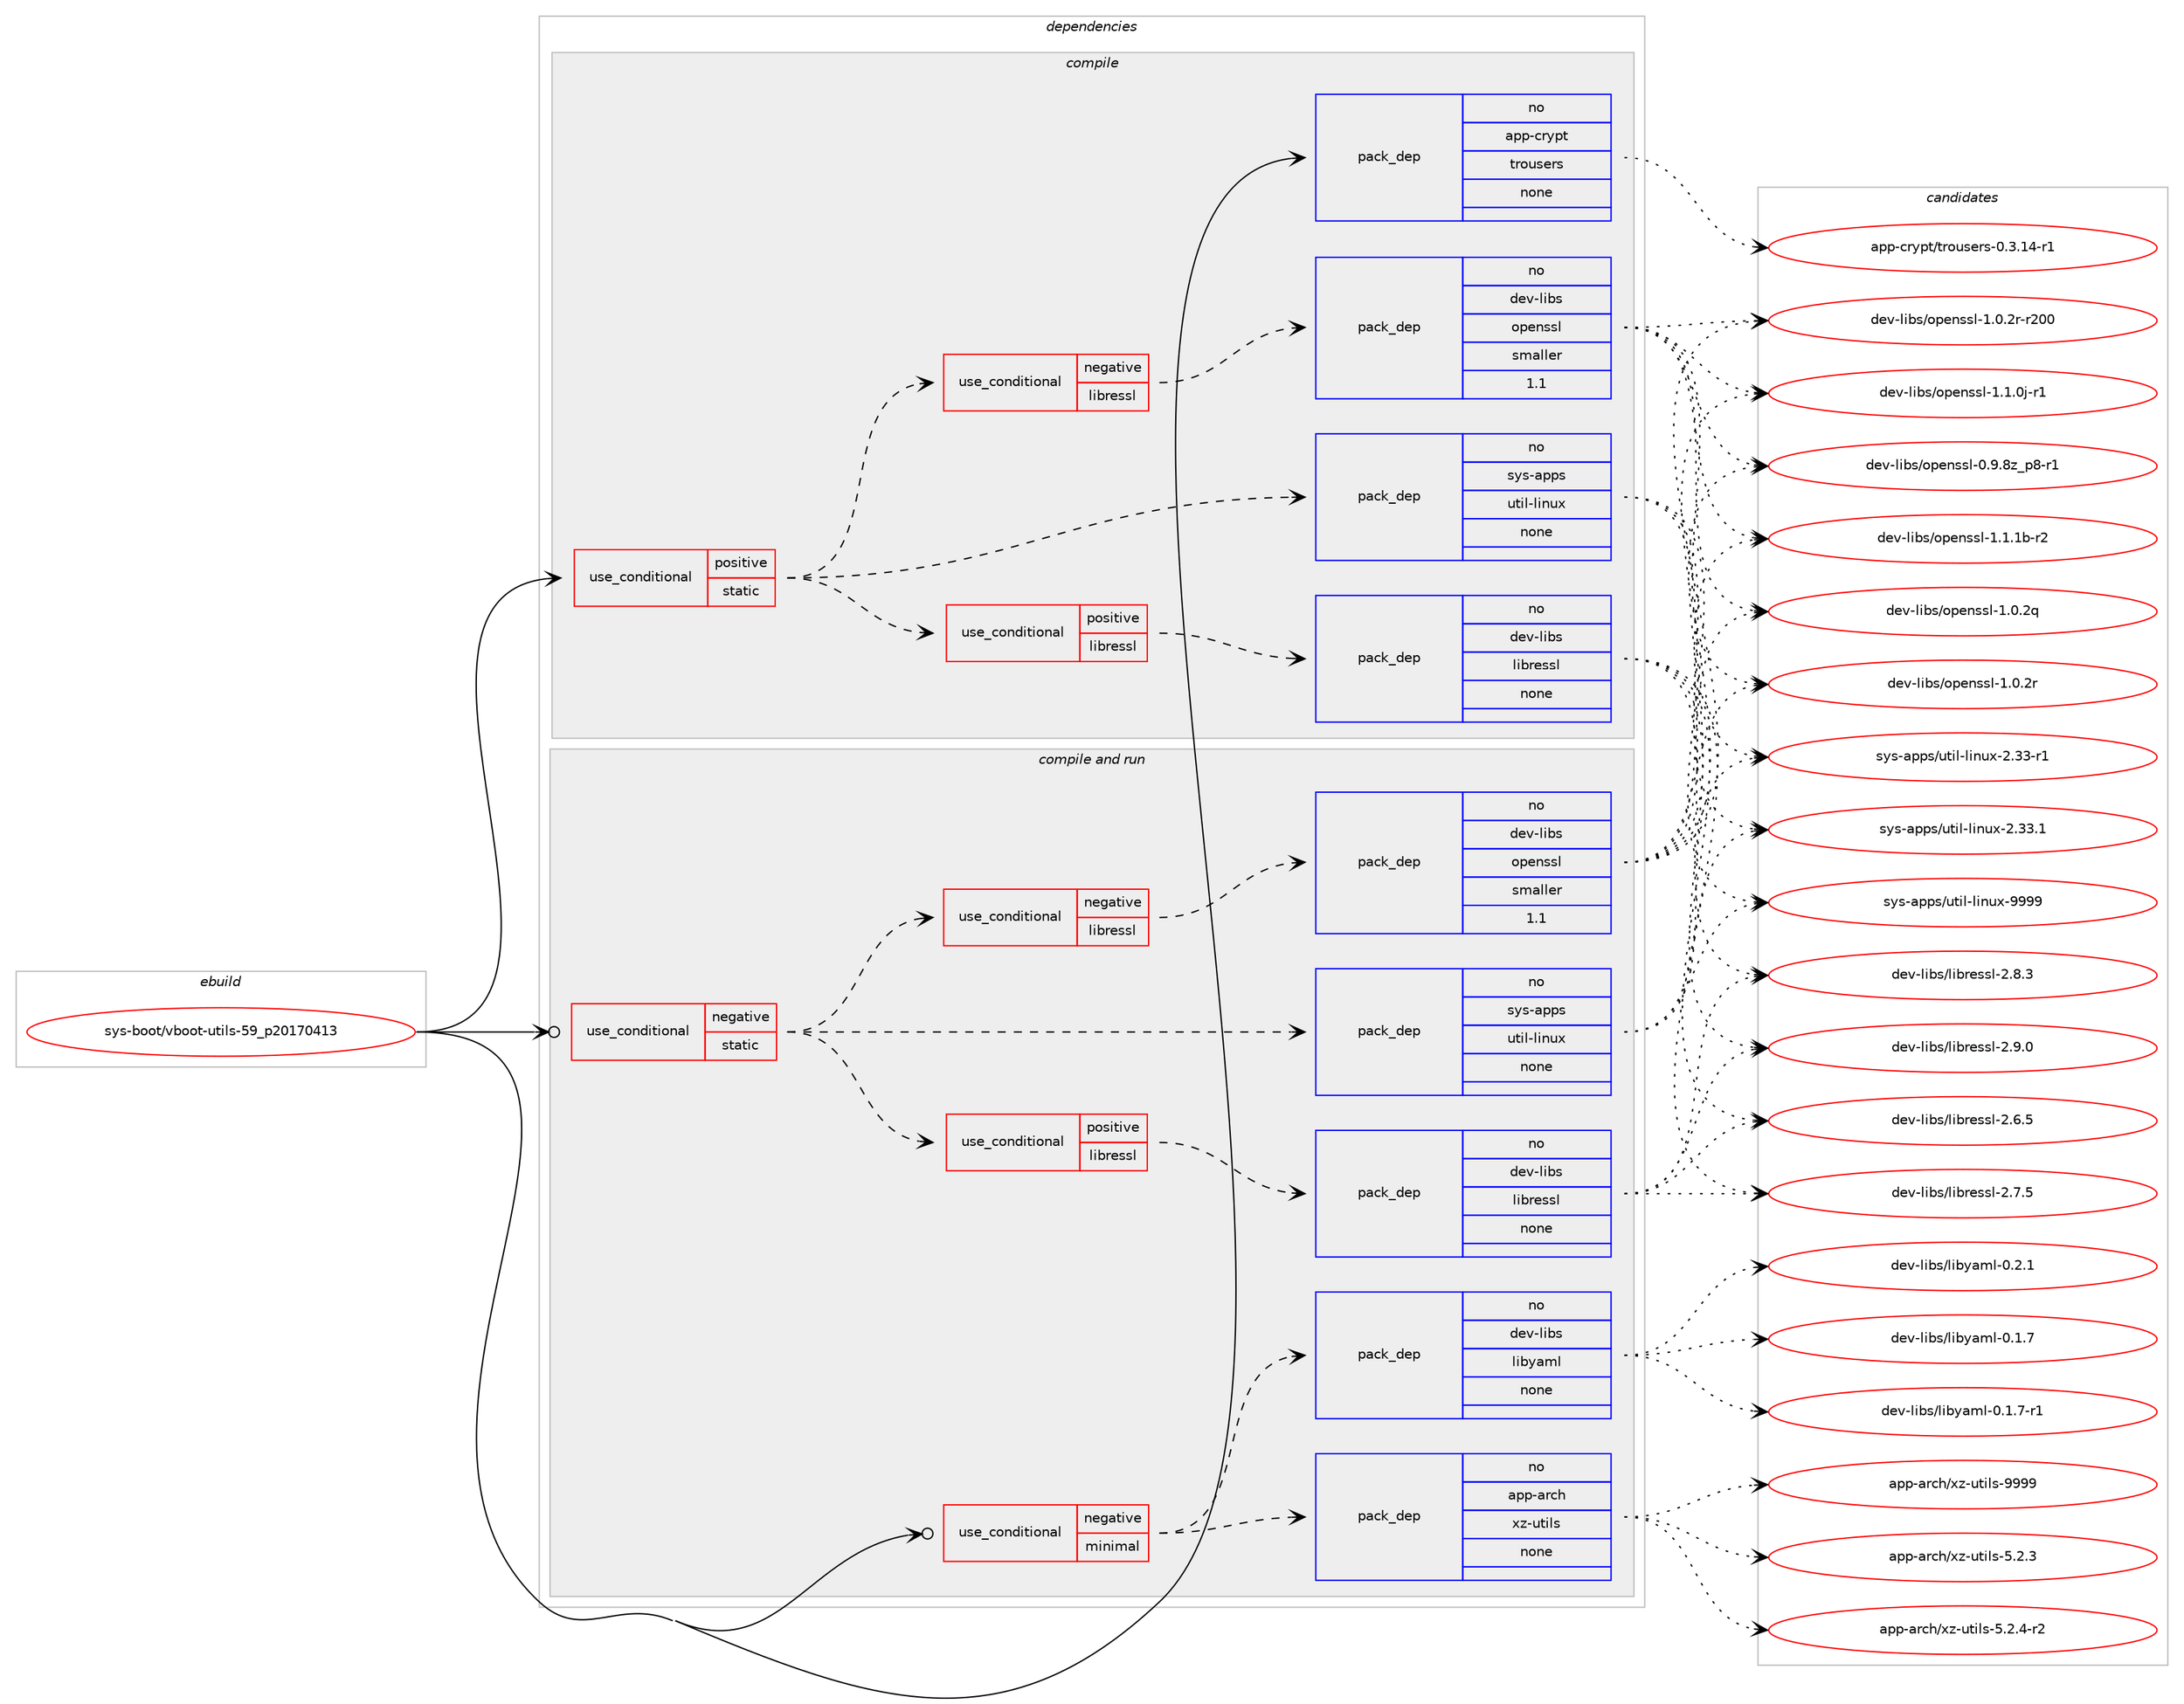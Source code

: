 digraph prolog {

# *************
# Graph options
# *************

newrank=true;
concentrate=true;
compound=true;
graph [rankdir=LR,fontname=Helvetica,fontsize=10,ranksep=1.5];#, ranksep=2.5, nodesep=0.2];
edge  [arrowhead=vee];
node  [fontname=Helvetica,fontsize=10];

# **********
# The ebuild
# **********

subgraph cluster_leftcol {
color=gray;
rank=same;
label=<<i>ebuild</i>>;
id [label="sys-boot/vboot-utils-59_p20170413", color=red, width=4, href="../sys-boot/vboot-utils-59_p20170413.svg"];
}

# ****************
# The dependencies
# ****************

subgraph cluster_midcol {
color=gray;
label=<<i>dependencies</i>>;
subgraph cluster_compile {
fillcolor="#eeeeee";
style=filled;
label=<<i>compile</i>>;
subgraph cond458247 {
dependency1719747 [label=<<TABLE BORDER="0" CELLBORDER="1" CELLSPACING="0" CELLPADDING="4"><TR><TD ROWSPAN="3" CELLPADDING="10">use_conditional</TD></TR><TR><TD>positive</TD></TR><TR><TD>static</TD></TR></TABLE>>, shape=none, color=red];
subgraph cond458248 {
dependency1719748 [label=<<TABLE BORDER="0" CELLBORDER="1" CELLSPACING="0" CELLPADDING="4"><TR><TD ROWSPAN="3" CELLPADDING="10">use_conditional</TD></TR><TR><TD>negative</TD></TR><TR><TD>libressl</TD></TR></TABLE>>, shape=none, color=red];
subgraph pack1233317 {
dependency1719749 [label=<<TABLE BORDER="0" CELLBORDER="1" CELLSPACING="0" CELLPADDING="4" WIDTH="220"><TR><TD ROWSPAN="6" CELLPADDING="30">pack_dep</TD></TR><TR><TD WIDTH="110">no</TD></TR><TR><TD>dev-libs</TD></TR><TR><TD>openssl</TD></TR><TR><TD>smaller</TD></TR><TR><TD>1.1</TD></TR></TABLE>>, shape=none, color=blue];
}
dependency1719748:e -> dependency1719749:w [weight=20,style="dashed",arrowhead="vee"];
}
dependency1719747:e -> dependency1719748:w [weight=20,style="dashed",arrowhead="vee"];
subgraph cond458249 {
dependency1719750 [label=<<TABLE BORDER="0" CELLBORDER="1" CELLSPACING="0" CELLPADDING="4"><TR><TD ROWSPAN="3" CELLPADDING="10">use_conditional</TD></TR><TR><TD>positive</TD></TR><TR><TD>libressl</TD></TR></TABLE>>, shape=none, color=red];
subgraph pack1233318 {
dependency1719751 [label=<<TABLE BORDER="0" CELLBORDER="1" CELLSPACING="0" CELLPADDING="4" WIDTH="220"><TR><TD ROWSPAN="6" CELLPADDING="30">pack_dep</TD></TR><TR><TD WIDTH="110">no</TD></TR><TR><TD>dev-libs</TD></TR><TR><TD>libressl</TD></TR><TR><TD>none</TD></TR><TR><TD></TD></TR></TABLE>>, shape=none, color=blue];
}
dependency1719750:e -> dependency1719751:w [weight=20,style="dashed",arrowhead="vee"];
}
dependency1719747:e -> dependency1719750:w [weight=20,style="dashed",arrowhead="vee"];
subgraph pack1233319 {
dependency1719752 [label=<<TABLE BORDER="0" CELLBORDER="1" CELLSPACING="0" CELLPADDING="4" WIDTH="220"><TR><TD ROWSPAN="6" CELLPADDING="30">pack_dep</TD></TR><TR><TD WIDTH="110">no</TD></TR><TR><TD>sys-apps</TD></TR><TR><TD>util-linux</TD></TR><TR><TD>none</TD></TR><TR><TD></TD></TR></TABLE>>, shape=none, color=blue];
}
dependency1719747:e -> dependency1719752:w [weight=20,style="dashed",arrowhead="vee"];
}
id:e -> dependency1719747:w [weight=20,style="solid",arrowhead="vee"];
subgraph pack1233320 {
dependency1719753 [label=<<TABLE BORDER="0" CELLBORDER="1" CELLSPACING="0" CELLPADDING="4" WIDTH="220"><TR><TD ROWSPAN="6" CELLPADDING="30">pack_dep</TD></TR><TR><TD WIDTH="110">no</TD></TR><TR><TD>app-crypt</TD></TR><TR><TD>trousers</TD></TR><TR><TD>none</TD></TR><TR><TD></TD></TR></TABLE>>, shape=none, color=blue];
}
id:e -> dependency1719753:w [weight=20,style="solid",arrowhead="vee"];
}
subgraph cluster_compileandrun {
fillcolor="#eeeeee";
style=filled;
label=<<i>compile and run</i>>;
subgraph cond458250 {
dependency1719754 [label=<<TABLE BORDER="0" CELLBORDER="1" CELLSPACING="0" CELLPADDING="4"><TR><TD ROWSPAN="3" CELLPADDING="10">use_conditional</TD></TR><TR><TD>negative</TD></TR><TR><TD>minimal</TD></TR></TABLE>>, shape=none, color=red];
subgraph pack1233321 {
dependency1719755 [label=<<TABLE BORDER="0" CELLBORDER="1" CELLSPACING="0" CELLPADDING="4" WIDTH="220"><TR><TD ROWSPAN="6" CELLPADDING="30">pack_dep</TD></TR><TR><TD WIDTH="110">no</TD></TR><TR><TD>app-arch</TD></TR><TR><TD>xz-utils</TD></TR><TR><TD>none</TD></TR><TR><TD></TD></TR></TABLE>>, shape=none, color=blue];
}
dependency1719754:e -> dependency1719755:w [weight=20,style="dashed",arrowhead="vee"];
subgraph pack1233322 {
dependency1719756 [label=<<TABLE BORDER="0" CELLBORDER="1" CELLSPACING="0" CELLPADDING="4" WIDTH="220"><TR><TD ROWSPAN="6" CELLPADDING="30">pack_dep</TD></TR><TR><TD WIDTH="110">no</TD></TR><TR><TD>dev-libs</TD></TR><TR><TD>libyaml</TD></TR><TR><TD>none</TD></TR><TR><TD></TD></TR></TABLE>>, shape=none, color=blue];
}
dependency1719754:e -> dependency1719756:w [weight=20,style="dashed",arrowhead="vee"];
}
id:e -> dependency1719754:w [weight=20,style="solid",arrowhead="odotvee"];
subgraph cond458251 {
dependency1719757 [label=<<TABLE BORDER="0" CELLBORDER="1" CELLSPACING="0" CELLPADDING="4"><TR><TD ROWSPAN="3" CELLPADDING="10">use_conditional</TD></TR><TR><TD>negative</TD></TR><TR><TD>static</TD></TR></TABLE>>, shape=none, color=red];
subgraph cond458252 {
dependency1719758 [label=<<TABLE BORDER="0" CELLBORDER="1" CELLSPACING="0" CELLPADDING="4"><TR><TD ROWSPAN="3" CELLPADDING="10">use_conditional</TD></TR><TR><TD>negative</TD></TR><TR><TD>libressl</TD></TR></TABLE>>, shape=none, color=red];
subgraph pack1233323 {
dependency1719759 [label=<<TABLE BORDER="0" CELLBORDER="1" CELLSPACING="0" CELLPADDING="4" WIDTH="220"><TR><TD ROWSPAN="6" CELLPADDING="30">pack_dep</TD></TR><TR><TD WIDTH="110">no</TD></TR><TR><TD>dev-libs</TD></TR><TR><TD>openssl</TD></TR><TR><TD>smaller</TD></TR><TR><TD>1.1</TD></TR></TABLE>>, shape=none, color=blue];
}
dependency1719758:e -> dependency1719759:w [weight=20,style="dashed",arrowhead="vee"];
}
dependency1719757:e -> dependency1719758:w [weight=20,style="dashed",arrowhead="vee"];
subgraph cond458253 {
dependency1719760 [label=<<TABLE BORDER="0" CELLBORDER="1" CELLSPACING="0" CELLPADDING="4"><TR><TD ROWSPAN="3" CELLPADDING="10">use_conditional</TD></TR><TR><TD>positive</TD></TR><TR><TD>libressl</TD></TR></TABLE>>, shape=none, color=red];
subgraph pack1233324 {
dependency1719761 [label=<<TABLE BORDER="0" CELLBORDER="1" CELLSPACING="0" CELLPADDING="4" WIDTH="220"><TR><TD ROWSPAN="6" CELLPADDING="30">pack_dep</TD></TR><TR><TD WIDTH="110">no</TD></TR><TR><TD>dev-libs</TD></TR><TR><TD>libressl</TD></TR><TR><TD>none</TD></TR><TR><TD></TD></TR></TABLE>>, shape=none, color=blue];
}
dependency1719760:e -> dependency1719761:w [weight=20,style="dashed",arrowhead="vee"];
}
dependency1719757:e -> dependency1719760:w [weight=20,style="dashed",arrowhead="vee"];
subgraph pack1233325 {
dependency1719762 [label=<<TABLE BORDER="0" CELLBORDER="1" CELLSPACING="0" CELLPADDING="4" WIDTH="220"><TR><TD ROWSPAN="6" CELLPADDING="30">pack_dep</TD></TR><TR><TD WIDTH="110">no</TD></TR><TR><TD>sys-apps</TD></TR><TR><TD>util-linux</TD></TR><TR><TD>none</TD></TR><TR><TD></TD></TR></TABLE>>, shape=none, color=blue];
}
dependency1719757:e -> dependency1719762:w [weight=20,style="dashed",arrowhead="vee"];
}
id:e -> dependency1719757:w [weight=20,style="solid",arrowhead="odotvee"];
}
subgraph cluster_run {
fillcolor="#eeeeee";
style=filled;
label=<<i>run</i>>;
}
}

# **************
# The candidates
# **************

subgraph cluster_choices {
rank=same;
color=gray;
label=<<i>candidates</i>>;

subgraph choice1233317 {
color=black;
nodesep=1;
choice10010111845108105981154711111210111011511510845484657465612295112564511449 [label="dev-libs/openssl-0.9.8z_p8-r1", color=red, width=4,href="../dev-libs/openssl-0.9.8z_p8-r1.svg"];
choice100101118451081059811547111112101110115115108454946484650113 [label="dev-libs/openssl-1.0.2q", color=red, width=4,href="../dev-libs/openssl-1.0.2q.svg"];
choice100101118451081059811547111112101110115115108454946484650114 [label="dev-libs/openssl-1.0.2r", color=red, width=4,href="../dev-libs/openssl-1.0.2r.svg"];
choice10010111845108105981154711111210111011511510845494648465011445114504848 [label="dev-libs/openssl-1.0.2r-r200", color=red, width=4,href="../dev-libs/openssl-1.0.2r-r200.svg"];
choice1001011184510810598115471111121011101151151084549464946481064511449 [label="dev-libs/openssl-1.1.0j-r1", color=red, width=4,href="../dev-libs/openssl-1.1.0j-r1.svg"];
choice100101118451081059811547111112101110115115108454946494649984511450 [label="dev-libs/openssl-1.1.1b-r2", color=red, width=4,href="../dev-libs/openssl-1.1.1b-r2.svg"];
dependency1719749:e -> choice10010111845108105981154711111210111011511510845484657465612295112564511449:w [style=dotted,weight="100"];
dependency1719749:e -> choice100101118451081059811547111112101110115115108454946484650113:w [style=dotted,weight="100"];
dependency1719749:e -> choice100101118451081059811547111112101110115115108454946484650114:w [style=dotted,weight="100"];
dependency1719749:e -> choice10010111845108105981154711111210111011511510845494648465011445114504848:w [style=dotted,weight="100"];
dependency1719749:e -> choice1001011184510810598115471111121011101151151084549464946481064511449:w [style=dotted,weight="100"];
dependency1719749:e -> choice100101118451081059811547111112101110115115108454946494649984511450:w [style=dotted,weight="100"];
}
subgraph choice1233318 {
color=black;
nodesep=1;
choice10010111845108105981154710810598114101115115108455046544653 [label="dev-libs/libressl-2.6.5", color=red, width=4,href="../dev-libs/libressl-2.6.5.svg"];
choice10010111845108105981154710810598114101115115108455046554653 [label="dev-libs/libressl-2.7.5", color=red, width=4,href="../dev-libs/libressl-2.7.5.svg"];
choice10010111845108105981154710810598114101115115108455046564651 [label="dev-libs/libressl-2.8.3", color=red, width=4,href="../dev-libs/libressl-2.8.3.svg"];
choice10010111845108105981154710810598114101115115108455046574648 [label="dev-libs/libressl-2.9.0", color=red, width=4,href="../dev-libs/libressl-2.9.0.svg"];
dependency1719751:e -> choice10010111845108105981154710810598114101115115108455046544653:w [style=dotted,weight="100"];
dependency1719751:e -> choice10010111845108105981154710810598114101115115108455046554653:w [style=dotted,weight="100"];
dependency1719751:e -> choice10010111845108105981154710810598114101115115108455046564651:w [style=dotted,weight="100"];
dependency1719751:e -> choice10010111845108105981154710810598114101115115108455046574648:w [style=dotted,weight="100"];
}
subgraph choice1233319 {
color=black;
nodesep=1;
choice1151211154597112112115471171161051084510810511011712045504651514511449 [label="sys-apps/util-linux-2.33-r1", color=red, width=4,href="../sys-apps/util-linux-2.33-r1.svg"];
choice1151211154597112112115471171161051084510810511011712045504651514649 [label="sys-apps/util-linux-2.33.1", color=red, width=4,href="../sys-apps/util-linux-2.33.1.svg"];
choice115121115459711211211547117116105108451081051101171204557575757 [label="sys-apps/util-linux-9999", color=red, width=4,href="../sys-apps/util-linux-9999.svg"];
dependency1719752:e -> choice1151211154597112112115471171161051084510810511011712045504651514511449:w [style=dotted,weight="100"];
dependency1719752:e -> choice1151211154597112112115471171161051084510810511011712045504651514649:w [style=dotted,weight="100"];
dependency1719752:e -> choice115121115459711211211547117116105108451081051101171204557575757:w [style=dotted,weight="100"];
}
subgraph choice1233320 {
color=black;
nodesep=1;
choice97112112459911412111211647116114111117115101114115454846514649524511449 [label="app-crypt/trousers-0.3.14-r1", color=red, width=4,href="../app-crypt/trousers-0.3.14-r1.svg"];
dependency1719753:e -> choice97112112459911412111211647116114111117115101114115454846514649524511449:w [style=dotted,weight="100"];
}
subgraph choice1233321 {
color=black;
nodesep=1;
choice971121124597114991044712012245117116105108115455346504651 [label="app-arch/xz-utils-5.2.3", color=red, width=4,href="../app-arch/xz-utils-5.2.3.svg"];
choice9711211245971149910447120122451171161051081154553465046524511450 [label="app-arch/xz-utils-5.2.4-r2", color=red, width=4,href="../app-arch/xz-utils-5.2.4-r2.svg"];
choice9711211245971149910447120122451171161051081154557575757 [label="app-arch/xz-utils-9999", color=red, width=4,href="../app-arch/xz-utils-9999.svg"];
dependency1719755:e -> choice971121124597114991044712012245117116105108115455346504651:w [style=dotted,weight="100"];
dependency1719755:e -> choice9711211245971149910447120122451171161051081154553465046524511450:w [style=dotted,weight="100"];
dependency1719755:e -> choice9711211245971149910447120122451171161051081154557575757:w [style=dotted,weight="100"];
}
subgraph choice1233322 {
color=black;
nodesep=1;
choice1001011184510810598115471081059812197109108454846494655 [label="dev-libs/libyaml-0.1.7", color=red, width=4,href="../dev-libs/libyaml-0.1.7.svg"];
choice10010111845108105981154710810598121971091084548464946554511449 [label="dev-libs/libyaml-0.1.7-r1", color=red, width=4,href="../dev-libs/libyaml-0.1.7-r1.svg"];
choice1001011184510810598115471081059812197109108454846504649 [label="dev-libs/libyaml-0.2.1", color=red, width=4,href="../dev-libs/libyaml-0.2.1.svg"];
dependency1719756:e -> choice1001011184510810598115471081059812197109108454846494655:w [style=dotted,weight="100"];
dependency1719756:e -> choice10010111845108105981154710810598121971091084548464946554511449:w [style=dotted,weight="100"];
dependency1719756:e -> choice1001011184510810598115471081059812197109108454846504649:w [style=dotted,weight="100"];
}
subgraph choice1233323 {
color=black;
nodesep=1;
choice10010111845108105981154711111210111011511510845484657465612295112564511449 [label="dev-libs/openssl-0.9.8z_p8-r1", color=red, width=4,href="../dev-libs/openssl-0.9.8z_p8-r1.svg"];
choice100101118451081059811547111112101110115115108454946484650113 [label="dev-libs/openssl-1.0.2q", color=red, width=4,href="../dev-libs/openssl-1.0.2q.svg"];
choice100101118451081059811547111112101110115115108454946484650114 [label="dev-libs/openssl-1.0.2r", color=red, width=4,href="../dev-libs/openssl-1.0.2r.svg"];
choice10010111845108105981154711111210111011511510845494648465011445114504848 [label="dev-libs/openssl-1.0.2r-r200", color=red, width=4,href="../dev-libs/openssl-1.0.2r-r200.svg"];
choice1001011184510810598115471111121011101151151084549464946481064511449 [label="dev-libs/openssl-1.1.0j-r1", color=red, width=4,href="../dev-libs/openssl-1.1.0j-r1.svg"];
choice100101118451081059811547111112101110115115108454946494649984511450 [label="dev-libs/openssl-1.1.1b-r2", color=red, width=4,href="../dev-libs/openssl-1.1.1b-r2.svg"];
dependency1719759:e -> choice10010111845108105981154711111210111011511510845484657465612295112564511449:w [style=dotted,weight="100"];
dependency1719759:e -> choice100101118451081059811547111112101110115115108454946484650113:w [style=dotted,weight="100"];
dependency1719759:e -> choice100101118451081059811547111112101110115115108454946484650114:w [style=dotted,weight="100"];
dependency1719759:e -> choice10010111845108105981154711111210111011511510845494648465011445114504848:w [style=dotted,weight="100"];
dependency1719759:e -> choice1001011184510810598115471111121011101151151084549464946481064511449:w [style=dotted,weight="100"];
dependency1719759:e -> choice100101118451081059811547111112101110115115108454946494649984511450:w [style=dotted,weight="100"];
}
subgraph choice1233324 {
color=black;
nodesep=1;
choice10010111845108105981154710810598114101115115108455046544653 [label="dev-libs/libressl-2.6.5", color=red, width=4,href="../dev-libs/libressl-2.6.5.svg"];
choice10010111845108105981154710810598114101115115108455046554653 [label="dev-libs/libressl-2.7.5", color=red, width=4,href="../dev-libs/libressl-2.7.5.svg"];
choice10010111845108105981154710810598114101115115108455046564651 [label="dev-libs/libressl-2.8.3", color=red, width=4,href="../dev-libs/libressl-2.8.3.svg"];
choice10010111845108105981154710810598114101115115108455046574648 [label="dev-libs/libressl-2.9.0", color=red, width=4,href="../dev-libs/libressl-2.9.0.svg"];
dependency1719761:e -> choice10010111845108105981154710810598114101115115108455046544653:w [style=dotted,weight="100"];
dependency1719761:e -> choice10010111845108105981154710810598114101115115108455046554653:w [style=dotted,weight="100"];
dependency1719761:e -> choice10010111845108105981154710810598114101115115108455046564651:w [style=dotted,weight="100"];
dependency1719761:e -> choice10010111845108105981154710810598114101115115108455046574648:w [style=dotted,weight="100"];
}
subgraph choice1233325 {
color=black;
nodesep=1;
choice1151211154597112112115471171161051084510810511011712045504651514511449 [label="sys-apps/util-linux-2.33-r1", color=red, width=4,href="../sys-apps/util-linux-2.33-r1.svg"];
choice1151211154597112112115471171161051084510810511011712045504651514649 [label="sys-apps/util-linux-2.33.1", color=red, width=4,href="../sys-apps/util-linux-2.33.1.svg"];
choice115121115459711211211547117116105108451081051101171204557575757 [label="sys-apps/util-linux-9999", color=red, width=4,href="../sys-apps/util-linux-9999.svg"];
dependency1719762:e -> choice1151211154597112112115471171161051084510810511011712045504651514511449:w [style=dotted,weight="100"];
dependency1719762:e -> choice1151211154597112112115471171161051084510810511011712045504651514649:w [style=dotted,weight="100"];
dependency1719762:e -> choice115121115459711211211547117116105108451081051101171204557575757:w [style=dotted,weight="100"];
}
}

}
